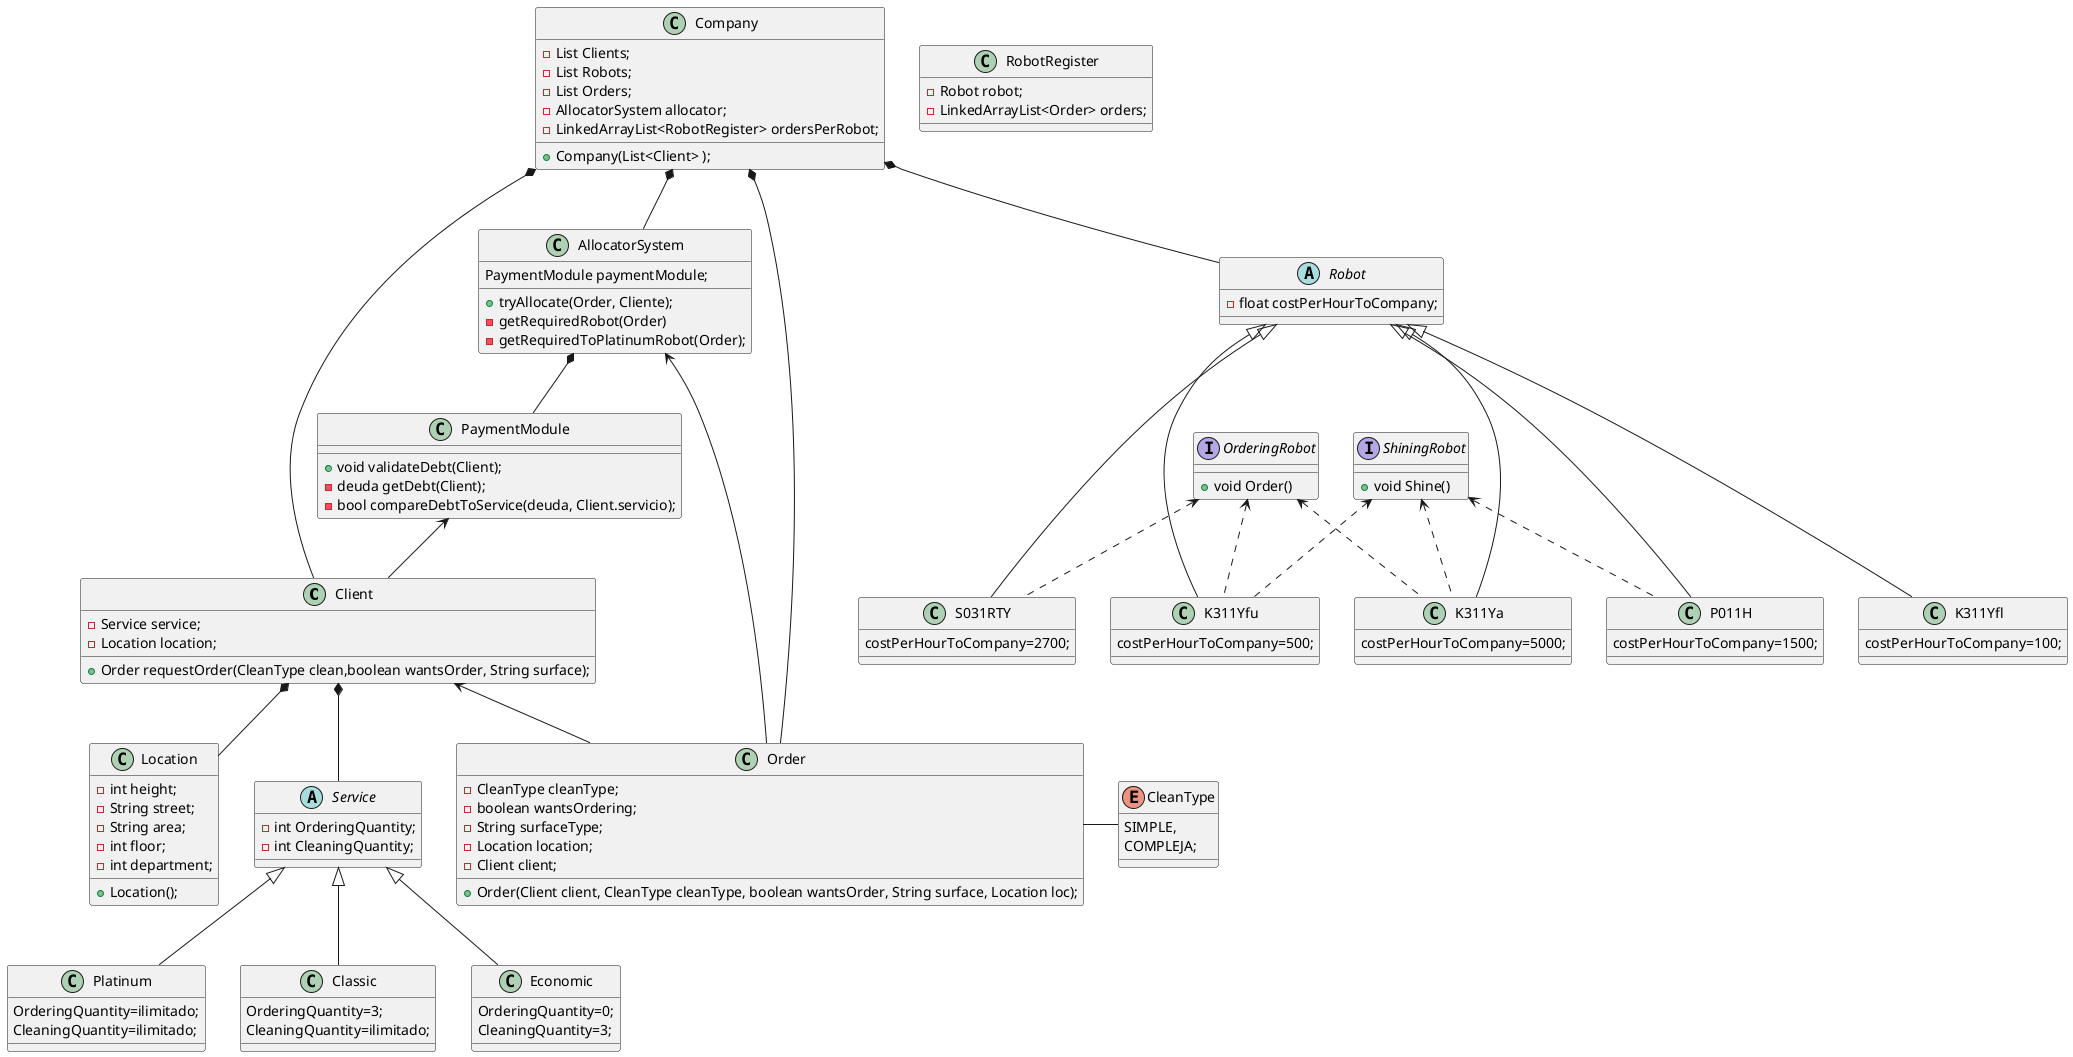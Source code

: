 @startuml
'https://plantuml.com/class-diagram

class Client {
    - Service service;
    - Location location;

    + Order requestOrder(CleanType clean,boolean wantsOrder, String surface);
}

class Location{
    - int height;
    - String street;
    - String area;
    - int floor;
    - int department;
    + Location();
}

class RobotRegister{
    - Robot robot;
    - LinkedArrayList<Order> orders;
}

abstract Robot{
    - float costPerHourToCompany;
}
class S031RTY{
costPerHourToCompany=2700;
}
class K311Yfu{
costPerHourToCompany=500;
}
class P011H{
costPerHourToCompany=1500;
}
class K311Ya{
costPerHourToCompany=5000;
}
class K311Yfl{
costPerHourToCompany=100;
}

interface OrderingRobot{
    + void Order()
}
interface ShiningRobot{
    + void Shine()
}

abstract Service{
    - int OrderingQuantity;
    - int CleaningQuantity;
}
class Platinum{
OrderingQuantity=ilimitado;
CleaningQuantity=ilimitado;
}
class Classic{
OrderingQuantity=3;
CleaningQuantity=ilimitado;
}

class Economic{
OrderingQuantity=0;
CleaningQuantity=3;
}

class Company{
    - List Clients;
    - List Robots;
    - List Orders;
    - AllocatorSystem allocator;
    - LinkedArrayList<RobotRegister> ordersPerRobot;
    + Company(List<Client> );
}

class Order{
    - CleanType cleanType;
    - boolean wantsOrdering;
    - String surfaceType;
    - Location location;
    - Client client;

    + Order(Client client, CleanType cleanType, boolean wantsOrder, String surface, Location loc);
}
enum CleanType{
    SIMPLE,
    COMPLEJA;
}

class AllocatorSystem{

PaymentModule paymentModule;
+tryAllocate(Order, Cliente);
-getRequiredRobot(Order)
-getRequiredToPlatinumRobot(Order);

}

class PaymentModule{
  +void validateDebt(Client);
  -deuda getDebt(Client);
  -bool compareDebtToService(deuda, Client.servicio);
}


AllocatorSystem*--PaymentModule
PaymentModule<--Client
Service <|-- Platinum
Service <|-- Classic
Service <|-- Economic

Company *-- AllocatorSystem
Company*-- Robot
Company *-- Client
Company *-- Order

Robot <|--- K311Yfl
Robot <|--- K311Yfu
Robot <|--- P011H
Robot <|--- K311Ya
Robot <|--- S031RTY

ShiningRobot <.. K311Yfu
ShiningRobot <.. P011H
ShiningRobot <.. K311Ya
OrderingRobot <.. K311Yfu
OrderingRobot <.. K311Ya
OrderingRobot <.. S031RTY

Client *-- Service
Client *-- Location

Order- CleanType
Client<--Order
AllocatorSystem <-- Order
@enduml